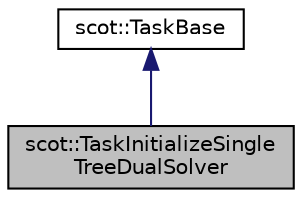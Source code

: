 digraph "scot::TaskInitializeSingleTreeDualSolver"
{
 // LATEX_PDF_SIZE
  edge [fontname="Helvetica",fontsize="10",labelfontname="Helvetica",labelfontsize="10"];
  node [fontname="Helvetica",fontsize="10",shape=record];
  Node1 [label="scot::TaskInitializeSingle\lTreeDualSolver",height=0.2,width=0.4,color="black", fillcolor="grey75", style="filled", fontcolor="black",tooltip=" "];
  Node2 -> Node1 [dir="back",color="midnightblue",fontsize="10",style="solid"];
  Node2 [label="scot::TaskBase",height=0.2,width=0.4,color="black", fillcolor="white", style="filled",URL="$classscot_1_1TaskBase.html",tooltip=" "];
}
